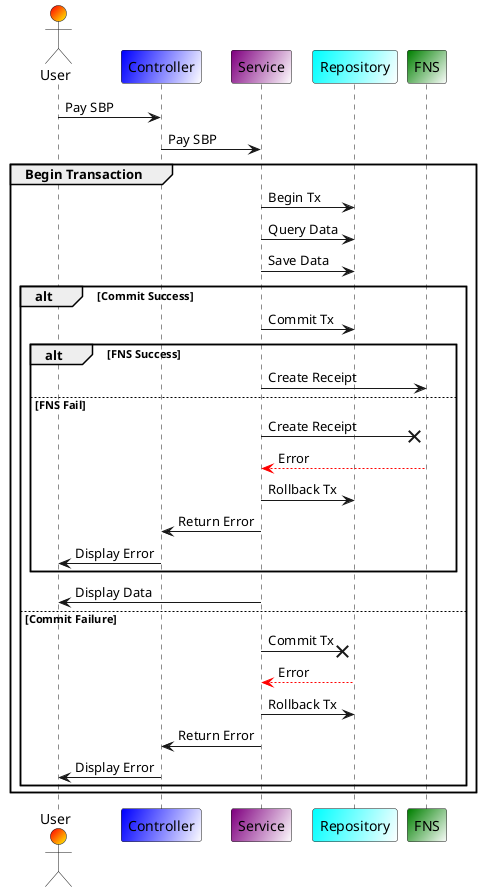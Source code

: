 @startuml
actor User #Red/Yellow
participant "Controller" as CT #Blue/White
participant "Service" as SVC #Purple/White
participant "Repository" as Repo #Cyan/White
participant "FNS" as FNS #Green/White

User -> CT: Pay SBP
CT -> SVC: Pay SBP

group Begin Transaction
    SVC -> Repo: Begin Tx
    SVC -> Repo: Query Data
    SVC -> Repo: Save Data

    alt Commit Success
        SVC -> Repo: Commit Tx
        alt FNS Success
            SVC -> FNS: Create Receipt
        else FNS Fail
            SVC -X FNS: Create Receipt
            FNS -[#red]-> SVC: Error
            SVC -> Repo: Rollback Tx
            SVC -> CT: Return Error
            CT -> User: Display Error
        end alt
        SVC -> User: Display Data
    else Commit Failure
        SVC -X Repo: Commit Tx
        Repo -[#red]-> SVC: Error
        SVC -> Repo: Rollback Tx
        SVC -> CT: Return Error
        CT -> User: Display Error
    end alt
end group

@enduml
